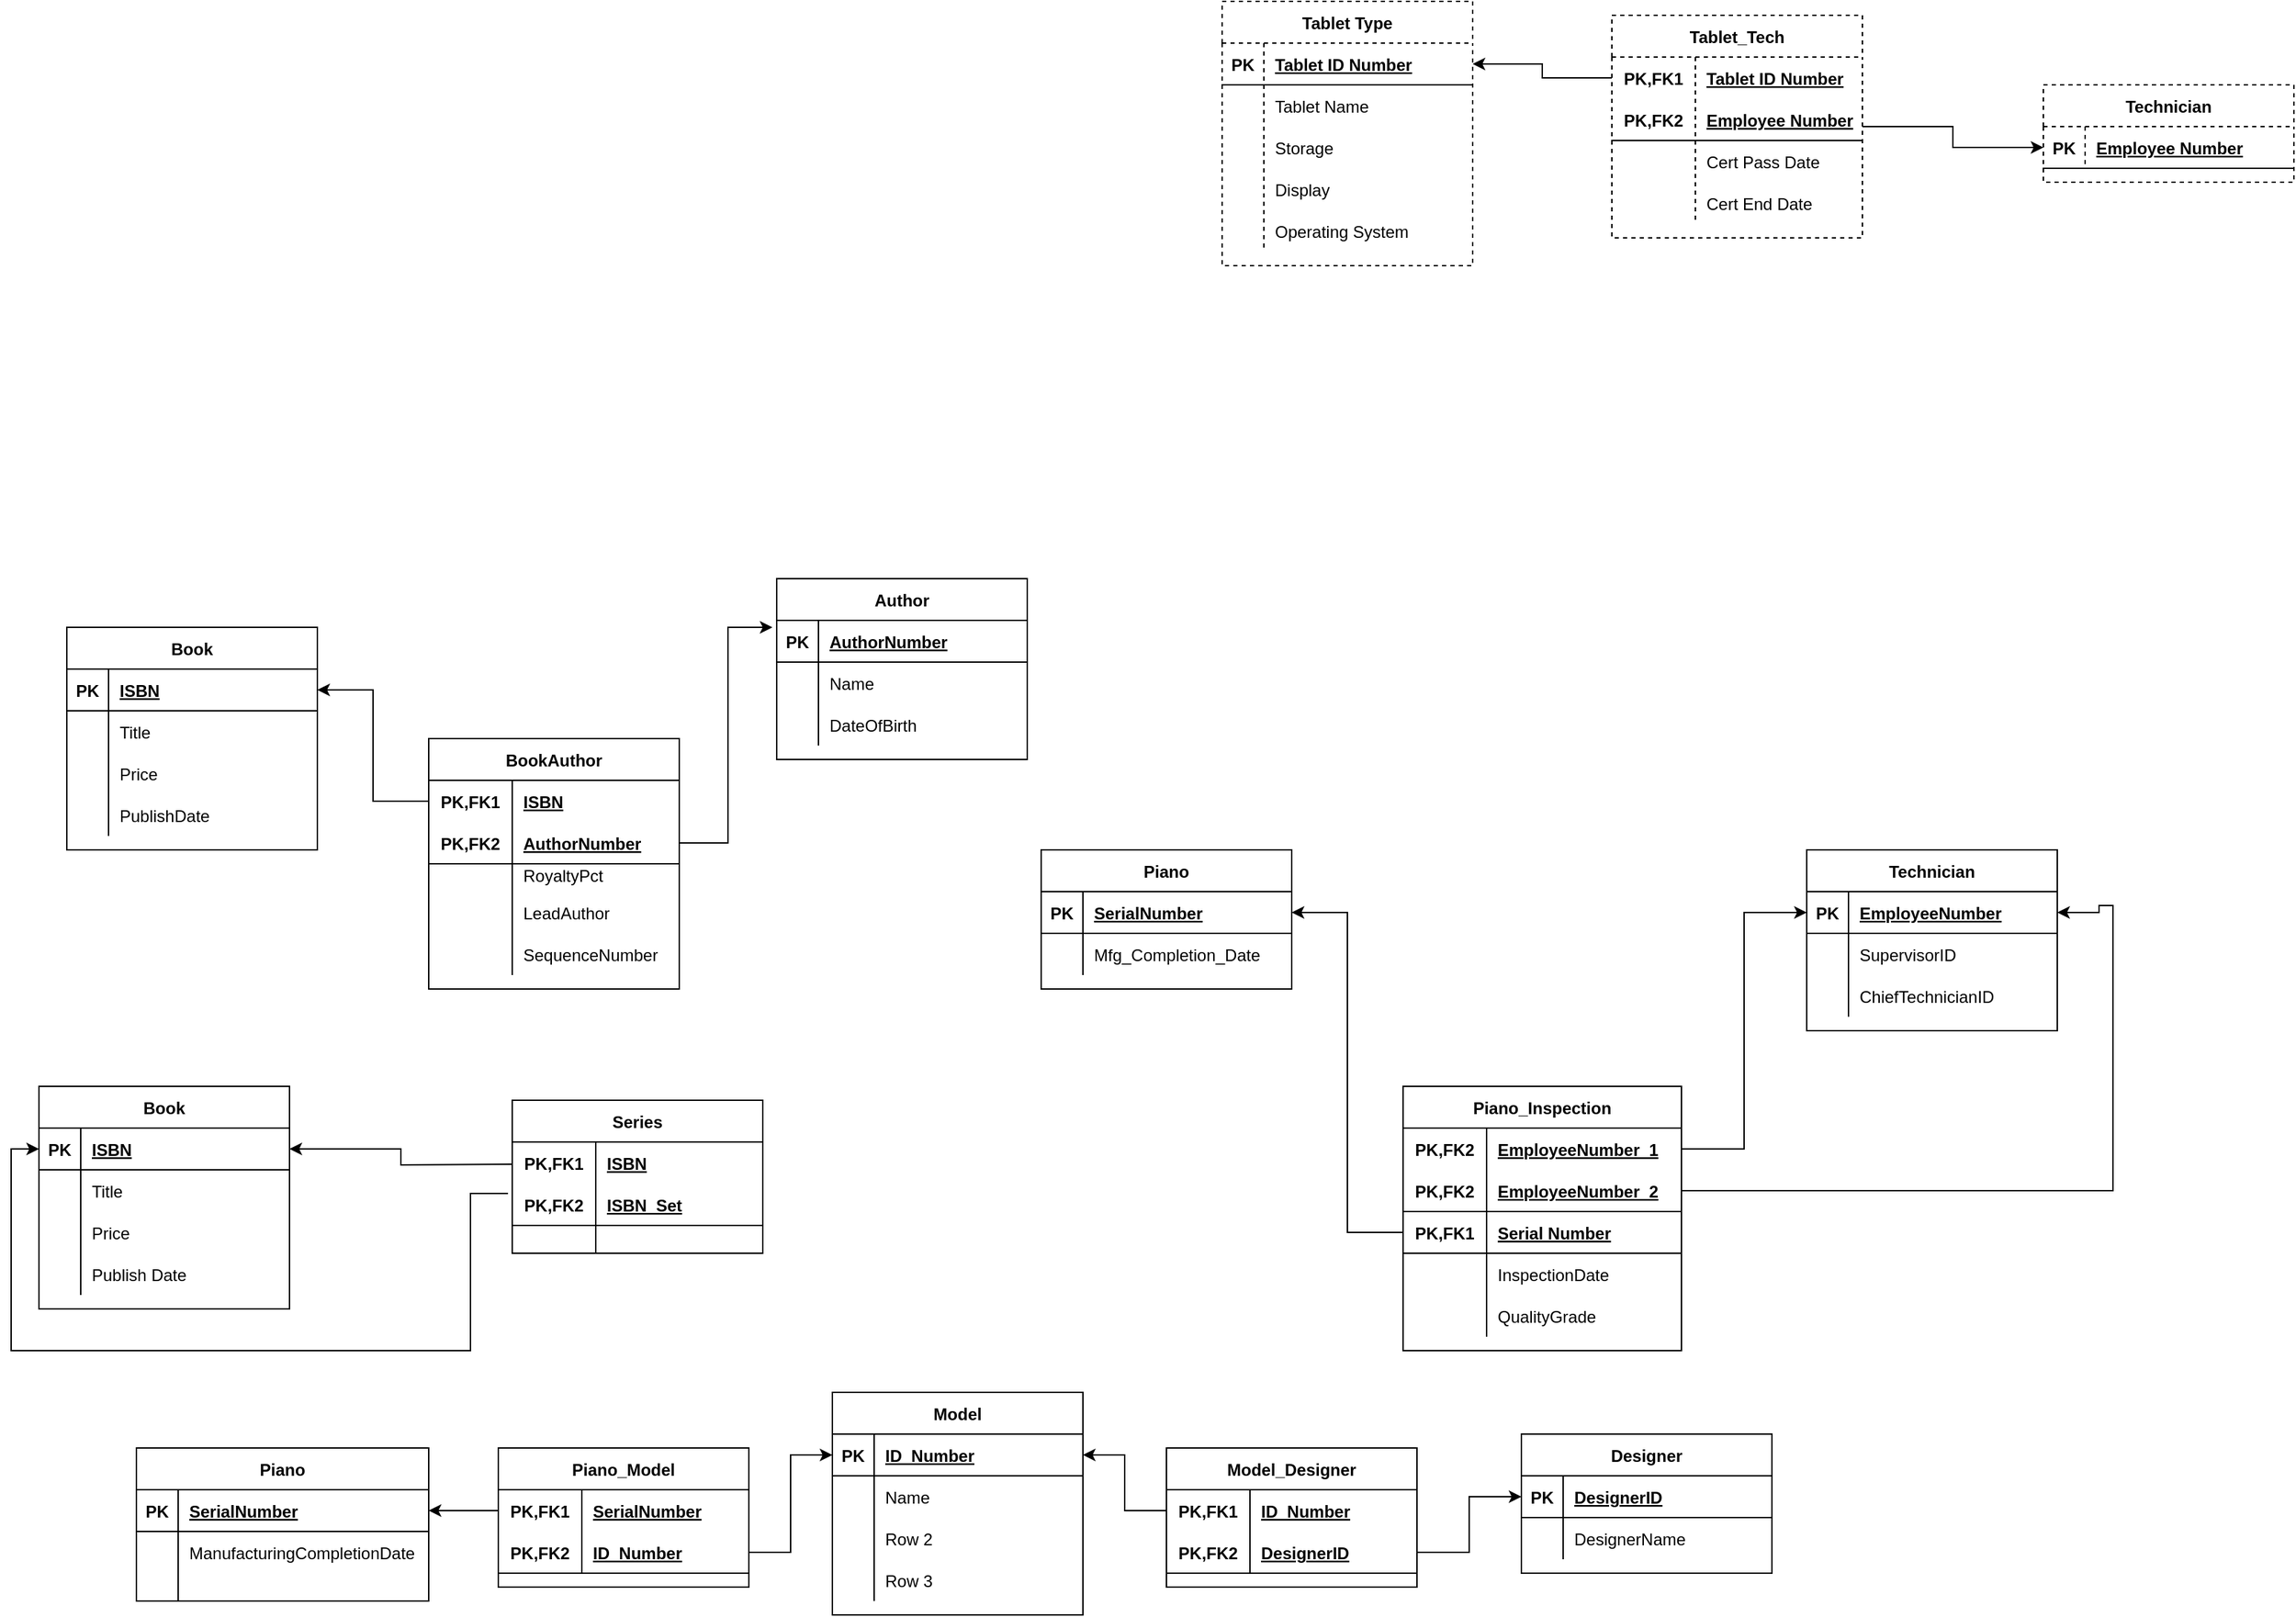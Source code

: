 <mxfile version="14.2.9" type="device"><diagram id="ngGTe-C7kKIRAJfOTtLi" name="Page-1"><mxGraphModel dx="1123" dy="1799" grid="1" gridSize="10" guides="1" tooltips="1" connect="1" arrows="1" fold="1" page="1" pageScale="1" pageWidth="850" pageHeight="1100" math="0" shadow="0"><root><mxCell id="0"/><mxCell id="1" parent="0"/><mxCell id="JdmpDk_K1Yl2BUwaxhJk-1" value="Book" style="shape=table;startSize=30;container=1;collapsible=1;childLayout=tableLayout;fixedRows=1;rowLines=0;fontStyle=1;align=center;resizeLast=1;" vertex="1" parent="1"><mxGeometry x="50" y="120" width="180" height="160" as="geometry"/></mxCell><mxCell id="JdmpDk_K1Yl2BUwaxhJk-2" value="" style="shape=partialRectangle;collapsible=0;dropTarget=0;pointerEvents=0;fillColor=none;top=0;left=0;bottom=1;right=0;points=[[0,0.5],[1,0.5]];portConstraint=eastwest;" vertex="1" parent="JdmpDk_K1Yl2BUwaxhJk-1"><mxGeometry y="30" width="180" height="30" as="geometry"/></mxCell><mxCell id="JdmpDk_K1Yl2BUwaxhJk-3" value="PK" style="shape=partialRectangle;connectable=0;fillColor=none;top=0;left=0;bottom=0;right=0;fontStyle=1;overflow=hidden;" vertex="1" parent="JdmpDk_K1Yl2BUwaxhJk-2"><mxGeometry width="30" height="30" as="geometry"/></mxCell><mxCell id="JdmpDk_K1Yl2BUwaxhJk-4" value="ISBN" style="shape=partialRectangle;connectable=0;fillColor=none;top=0;left=0;bottom=0;right=0;align=left;spacingLeft=6;fontStyle=5;overflow=hidden;" vertex="1" parent="JdmpDk_K1Yl2BUwaxhJk-2"><mxGeometry x="30" width="150" height="30" as="geometry"/></mxCell><mxCell id="JdmpDk_K1Yl2BUwaxhJk-5" value="" style="shape=partialRectangle;collapsible=0;dropTarget=0;pointerEvents=0;fillColor=none;top=0;left=0;bottom=0;right=0;points=[[0,0.5],[1,0.5]];portConstraint=eastwest;" vertex="1" parent="JdmpDk_K1Yl2BUwaxhJk-1"><mxGeometry y="60" width="180" height="30" as="geometry"/></mxCell><mxCell id="JdmpDk_K1Yl2BUwaxhJk-6" value="" style="shape=partialRectangle;connectable=0;fillColor=none;top=0;left=0;bottom=0;right=0;editable=1;overflow=hidden;" vertex="1" parent="JdmpDk_K1Yl2BUwaxhJk-5"><mxGeometry width="30" height="30" as="geometry"/></mxCell><mxCell id="JdmpDk_K1Yl2BUwaxhJk-7" value="Title" style="shape=partialRectangle;connectable=0;fillColor=none;top=0;left=0;bottom=0;right=0;align=left;spacingLeft=6;overflow=hidden;" vertex="1" parent="JdmpDk_K1Yl2BUwaxhJk-5"><mxGeometry x="30" width="150" height="30" as="geometry"/></mxCell><mxCell id="JdmpDk_K1Yl2BUwaxhJk-8" value="" style="shape=partialRectangle;collapsible=0;dropTarget=0;pointerEvents=0;fillColor=none;top=0;left=0;bottom=0;right=0;points=[[0,0.5],[1,0.5]];portConstraint=eastwest;" vertex="1" parent="JdmpDk_K1Yl2BUwaxhJk-1"><mxGeometry y="90" width="180" height="30" as="geometry"/></mxCell><mxCell id="JdmpDk_K1Yl2BUwaxhJk-9" value="" style="shape=partialRectangle;connectable=0;fillColor=none;top=0;left=0;bottom=0;right=0;editable=1;overflow=hidden;" vertex="1" parent="JdmpDk_K1Yl2BUwaxhJk-8"><mxGeometry width="30" height="30" as="geometry"/></mxCell><mxCell id="JdmpDk_K1Yl2BUwaxhJk-10" value="Price" style="shape=partialRectangle;connectable=0;fillColor=none;top=0;left=0;bottom=0;right=0;align=left;spacingLeft=6;overflow=hidden;" vertex="1" parent="JdmpDk_K1Yl2BUwaxhJk-8"><mxGeometry x="30" width="150" height="30" as="geometry"/></mxCell><mxCell id="JdmpDk_K1Yl2BUwaxhJk-11" value="" style="shape=partialRectangle;collapsible=0;dropTarget=0;pointerEvents=0;fillColor=none;top=0;left=0;bottom=0;right=0;points=[[0,0.5],[1,0.5]];portConstraint=eastwest;" vertex="1" parent="JdmpDk_K1Yl2BUwaxhJk-1"><mxGeometry y="120" width="180" height="30" as="geometry"/></mxCell><mxCell id="JdmpDk_K1Yl2BUwaxhJk-12" value="" style="shape=partialRectangle;connectable=0;fillColor=none;top=0;left=0;bottom=0;right=0;editable=1;overflow=hidden;" vertex="1" parent="JdmpDk_K1Yl2BUwaxhJk-11"><mxGeometry width="30" height="30" as="geometry"/></mxCell><mxCell id="JdmpDk_K1Yl2BUwaxhJk-13" value="PublishDate" style="shape=partialRectangle;connectable=0;fillColor=none;top=0;left=0;bottom=0;right=0;align=left;spacingLeft=6;overflow=hidden;" vertex="1" parent="JdmpDk_K1Yl2BUwaxhJk-11"><mxGeometry x="30" width="150" height="30" as="geometry"/></mxCell><mxCell id="JdmpDk_K1Yl2BUwaxhJk-14" value="BookAuthor" style="shape=table;startSize=30;container=1;collapsible=1;childLayout=tableLayout;fixedRows=1;rowLines=0;fontStyle=1;align=center;resizeLast=1;" vertex="1" parent="1"><mxGeometry x="310" y="200" width="180" height="180" as="geometry"/></mxCell><mxCell id="JdmpDk_K1Yl2BUwaxhJk-15" value="" style="shape=partialRectangle;collapsible=0;dropTarget=0;pointerEvents=0;fillColor=none;top=0;left=0;bottom=0;right=0;points=[[0,0.5],[1,0.5]];portConstraint=eastwest;" vertex="1" parent="JdmpDk_K1Yl2BUwaxhJk-14"><mxGeometry y="30" width="180" height="30" as="geometry"/></mxCell><mxCell id="JdmpDk_K1Yl2BUwaxhJk-16" value="PK,FK1" style="shape=partialRectangle;connectable=0;fillColor=none;top=0;left=0;bottom=0;right=0;fontStyle=1;overflow=hidden;" vertex="1" parent="JdmpDk_K1Yl2BUwaxhJk-15"><mxGeometry width="60" height="30" as="geometry"/></mxCell><mxCell id="JdmpDk_K1Yl2BUwaxhJk-17" value="ISBN" style="shape=partialRectangle;connectable=0;fillColor=none;top=0;left=0;bottom=0;right=0;align=left;spacingLeft=6;fontStyle=5;overflow=hidden;" vertex="1" parent="JdmpDk_K1Yl2BUwaxhJk-15"><mxGeometry x="60" width="120" height="30" as="geometry"/></mxCell><mxCell id="JdmpDk_K1Yl2BUwaxhJk-18" value="" style="shape=partialRectangle;collapsible=0;dropTarget=0;pointerEvents=0;fillColor=none;top=0;left=0;bottom=1;right=0;points=[[0,0.5],[1,0.5]];portConstraint=eastwest;" vertex="1" parent="JdmpDk_K1Yl2BUwaxhJk-14"><mxGeometry y="60" width="180" height="30" as="geometry"/></mxCell><mxCell id="JdmpDk_K1Yl2BUwaxhJk-19" value="PK,FK2" style="shape=partialRectangle;connectable=0;fillColor=none;top=0;left=0;bottom=0;right=0;fontStyle=1;overflow=hidden;" vertex="1" parent="JdmpDk_K1Yl2BUwaxhJk-18"><mxGeometry width="60" height="30" as="geometry"/></mxCell><mxCell id="JdmpDk_K1Yl2BUwaxhJk-20" value="AuthorNumber" style="shape=partialRectangle;connectable=0;fillColor=none;top=0;left=0;bottom=0;right=0;align=left;spacingLeft=6;fontStyle=5;overflow=hidden;" vertex="1" parent="JdmpDk_K1Yl2BUwaxhJk-18"><mxGeometry x="60" width="120" height="30" as="geometry"/></mxCell><mxCell id="JdmpDk_K1Yl2BUwaxhJk-21" value="" style="shape=partialRectangle;collapsible=0;dropTarget=0;pointerEvents=0;fillColor=none;top=0;left=0;bottom=0;right=0;points=[[0,0.5],[1,0.5]];portConstraint=eastwest;" vertex="1" parent="JdmpDk_K1Yl2BUwaxhJk-14"><mxGeometry y="90" width="180" height="20" as="geometry"/></mxCell><mxCell id="JdmpDk_K1Yl2BUwaxhJk-22" value="" style="shape=partialRectangle;connectable=0;fillColor=none;top=0;left=0;bottom=0;right=0;editable=1;overflow=hidden;" vertex="1" parent="JdmpDk_K1Yl2BUwaxhJk-21"><mxGeometry width="60" height="20" as="geometry"/></mxCell><mxCell id="JdmpDk_K1Yl2BUwaxhJk-23" value="RoyaltyPct&#10;" style="shape=partialRectangle;connectable=0;fillColor=none;top=0;left=0;bottom=0;right=0;align=left;spacingLeft=6;overflow=hidden;" vertex="1" parent="JdmpDk_K1Yl2BUwaxhJk-21"><mxGeometry x="60" width="120" height="20" as="geometry"/></mxCell><mxCell id="JdmpDk_K1Yl2BUwaxhJk-24" value="" style="shape=partialRectangle;collapsible=0;dropTarget=0;pointerEvents=0;fillColor=none;top=0;left=0;bottom=0;right=0;points=[[0,0.5],[1,0.5]];portConstraint=eastwest;" vertex="1" parent="JdmpDk_K1Yl2BUwaxhJk-14"><mxGeometry y="110" width="180" height="30" as="geometry"/></mxCell><mxCell id="JdmpDk_K1Yl2BUwaxhJk-25" value="" style="shape=partialRectangle;connectable=0;fillColor=none;top=0;left=0;bottom=0;right=0;editable=1;overflow=hidden;" vertex="1" parent="JdmpDk_K1Yl2BUwaxhJk-24"><mxGeometry width="60" height="30" as="geometry"/></mxCell><mxCell id="JdmpDk_K1Yl2BUwaxhJk-26" value="LeadAuthor" style="shape=partialRectangle;connectable=0;fillColor=none;top=0;left=0;bottom=0;right=0;align=left;spacingLeft=6;overflow=hidden;" vertex="1" parent="JdmpDk_K1Yl2BUwaxhJk-24"><mxGeometry x="60" width="120" height="30" as="geometry"/></mxCell><mxCell id="JdmpDk_K1Yl2BUwaxhJk-43" value="" style="shape=partialRectangle;collapsible=0;dropTarget=0;pointerEvents=0;fillColor=none;top=0;left=0;bottom=0;right=0;points=[[0,0.5],[1,0.5]];portConstraint=eastwest;" vertex="1" parent="JdmpDk_K1Yl2BUwaxhJk-14"><mxGeometry y="140" width="180" height="30" as="geometry"/></mxCell><mxCell id="JdmpDk_K1Yl2BUwaxhJk-44" value="" style="shape=partialRectangle;connectable=0;fillColor=none;top=0;left=0;bottom=0;right=0;editable=1;overflow=hidden;" vertex="1" parent="JdmpDk_K1Yl2BUwaxhJk-43"><mxGeometry width="60" height="30" as="geometry"/></mxCell><mxCell id="JdmpDk_K1Yl2BUwaxhJk-45" value="SequenceNumber" style="shape=partialRectangle;connectable=0;fillColor=none;top=0;left=0;bottom=0;right=0;align=left;spacingLeft=6;overflow=hidden;" vertex="1" parent="JdmpDk_K1Yl2BUwaxhJk-43"><mxGeometry x="60" width="120" height="30" as="geometry"/></mxCell><mxCell id="JdmpDk_K1Yl2BUwaxhJk-27" value="Author" style="shape=table;startSize=30;container=1;collapsible=1;childLayout=tableLayout;fixedRows=1;rowLines=0;fontStyle=1;align=center;resizeLast=1;" vertex="1" parent="1"><mxGeometry x="560" y="85" width="180" height="130" as="geometry"/></mxCell><mxCell id="JdmpDk_K1Yl2BUwaxhJk-28" value="" style="shape=partialRectangle;collapsible=0;dropTarget=0;pointerEvents=0;fillColor=none;top=0;left=0;bottom=1;right=0;points=[[0,0.5],[1,0.5]];portConstraint=eastwest;" vertex="1" parent="JdmpDk_K1Yl2BUwaxhJk-27"><mxGeometry y="30" width="180" height="30" as="geometry"/></mxCell><mxCell id="JdmpDk_K1Yl2BUwaxhJk-29" value="PK" style="shape=partialRectangle;connectable=0;fillColor=none;top=0;left=0;bottom=0;right=0;fontStyle=1;overflow=hidden;" vertex="1" parent="JdmpDk_K1Yl2BUwaxhJk-28"><mxGeometry width="30" height="30" as="geometry"/></mxCell><mxCell id="JdmpDk_K1Yl2BUwaxhJk-30" value="AuthorNumber" style="shape=partialRectangle;connectable=0;fillColor=none;top=0;left=0;bottom=0;right=0;align=left;spacingLeft=6;fontStyle=5;overflow=hidden;" vertex="1" parent="JdmpDk_K1Yl2BUwaxhJk-28"><mxGeometry x="30" width="150" height="30" as="geometry"/></mxCell><mxCell id="JdmpDk_K1Yl2BUwaxhJk-31" value="" style="shape=partialRectangle;collapsible=0;dropTarget=0;pointerEvents=0;fillColor=none;top=0;left=0;bottom=0;right=0;points=[[0,0.5],[1,0.5]];portConstraint=eastwest;" vertex="1" parent="JdmpDk_K1Yl2BUwaxhJk-27"><mxGeometry y="60" width="180" height="30" as="geometry"/></mxCell><mxCell id="JdmpDk_K1Yl2BUwaxhJk-32" value="" style="shape=partialRectangle;connectable=0;fillColor=none;top=0;left=0;bottom=0;right=0;editable=1;overflow=hidden;" vertex="1" parent="JdmpDk_K1Yl2BUwaxhJk-31"><mxGeometry width="30" height="30" as="geometry"/></mxCell><mxCell id="JdmpDk_K1Yl2BUwaxhJk-33" value="Name" style="shape=partialRectangle;connectable=0;fillColor=none;top=0;left=0;bottom=0;right=0;align=left;spacingLeft=6;overflow=hidden;" vertex="1" parent="JdmpDk_K1Yl2BUwaxhJk-31"><mxGeometry x="30" width="150" height="30" as="geometry"/></mxCell><mxCell id="JdmpDk_K1Yl2BUwaxhJk-34" value="" style="shape=partialRectangle;collapsible=0;dropTarget=0;pointerEvents=0;fillColor=none;top=0;left=0;bottom=0;right=0;points=[[0,0.5],[1,0.5]];portConstraint=eastwest;" vertex="1" parent="JdmpDk_K1Yl2BUwaxhJk-27"><mxGeometry y="90" width="180" height="30" as="geometry"/></mxCell><mxCell id="JdmpDk_K1Yl2BUwaxhJk-35" value="" style="shape=partialRectangle;connectable=0;fillColor=none;top=0;left=0;bottom=0;right=0;editable=1;overflow=hidden;" vertex="1" parent="JdmpDk_K1Yl2BUwaxhJk-34"><mxGeometry width="30" height="30" as="geometry"/></mxCell><mxCell id="JdmpDk_K1Yl2BUwaxhJk-36" value="DateOfBirth" style="shape=partialRectangle;connectable=0;fillColor=none;top=0;left=0;bottom=0;right=0;align=left;spacingLeft=6;overflow=hidden;" vertex="1" parent="JdmpDk_K1Yl2BUwaxhJk-34"><mxGeometry x="30" width="150" height="30" as="geometry"/></mxCell><mxCell id="JdmpDk_K1Yl2BUwaxhJk-41" style="edgeStyle=orthogonalEdgeStyle;rounded=0;orthogonalLoop=1;jettySize=auto;html=1;exitX=1;exitY=0.5;exitDx=0;exitDy=0;entryX=-0.017;entryY=0.167;entryDx=0;entryDy=0;entryPerimeter=0;" edge="1" parent="1" source="JdmpDk_K1Yl2BUwaxhJk-18" target="JdmpDk_K1Yl2BUwaxhJk-28"><mxGeometry relative="1" as="geometry"/></mxCell><mxCell id="JdmpDk_K1Yl2BUwaxhJk-42" style="edgeStyle=orthogonalEdgeStyle;rounded=0;orthogonalLoop=1;jettySize=auto;html=1;exitX=0;exitY=0.5;exitDx=0;exitDy=0;entryX=1;entryY=0.5;entryDx=0;entryDy=0;" edge="1" parent="1" source="JdmpDk_K1Yl2BUwaxhJk-15" target="JdmpDk_K1Yl2BUwaxhJk-2"><mxGeometry relative="1" as="geometry"/></mxCell><mxCell id="JdmpDk_K1Yl2BUwaxhJk-46" value="Book" style="shape=table;startSize=30;container=1;collapsible=1;childLayout=tableLayout;fixedRows=1;rowLines=0;fontStyle=1;align=center;resizeLast=1;" vertex="1" parent="1"><mxGeometry x="30" y="450" width="180" height="160" as="geometry"/></mxCell><mxCell id="JdmpDk_K1Yl2BUwaxhJk-47" value="" style="shape=partialRectangle;collapsible=0;dropTarget=0;pointerEvents=0;fillColor=none;top=0;left=0;bottom=1;right=0;points=[[0,0.5],[1,0.5]];portConstraint=eastwest;" vertex="1" parent="JdmpDk_K1Yl2BUwaxhJk-46"><mxGeometry y="30" width="180" height="30" as="geometry"/></mxCell><mxCell id="JdmpDk_K1Yl2BUwaxhJk-48" value="PK" style="shape=partialRectangle;connectable=0;fillColor=none;top=0;left=0;bottom=0;right=0;fontStyle=1;overflow=hidden;" vertex="1" parent="JdmpDk_K1Yl2BUwaxhJk-47"><mxGeometry width="30" height="30" as="geometry"/></mxCell><mxCell id="JdmpDk_K1Yl2BUwaxhJk-49" value="ISBN" style="shape=partialRectangle;connectable=0;fillColor=none;top=0;left=0;bottom=0;right=0;align=left;spacingLeft=6;fontStyle=5;overflow=hidden;" vertex="1" parent="JdmpDk_K1Yl2BUwaxhJk-47"><mxGeometry x="30" width="150" height="30" as="geometry"/></mxCell><mxCell id="JdmpDk_K1Yl2BUwaxhJk-50" value="" style="shape=partialRectangle;collapsible=0;dropTarget=0;pointerEvents=0;fillColor=none;top=0;left=0;bottom=0;right=0;points=[[0,0.5],[1,0.5]];portConstraint=eastwest;" vertex="1" parent="JdmpDk_K1Yl2BUwaxhJk-46"><mxGeometry y="60" width="180" height="30" as="geometry"/></mxCell><mxCell id="JdmpDk_K1Yl2BUwaxhJk-51" value="" style="shape=partialRectangle;connectable=0;fillColor=none;top=0;left=0;bottom=0;right=0;editable=1;overflow=hidden;" vertex="1" parent="JdmpDk_K1Yl2BUwaxhJk-50"><mxGeometry width="30" height="30" as="geometry"/></mxCell><mxCell id="JdmpDk_K1Yl2BUwaxhJk-52" value="Title" style="shape=partialRectangle;connectable=0;fillColor=none;top=0;left=0;bottom=0;right=0;align=left;spacingLeft=6;overflow=hidden;" vertex="1" parent="JdmpDk_K1Yl2BUwaxhJk-50"><mxGeometry x="30" width="150" height="30" as="geometry"/></mxCell><mxCell id="JdmpDk_K1Yl2BUwaxhJk-53" value="" style="shape=partialRectangle;collapsible=0;dropTarget=0;pointerEvents=0;fillColor=none;top=0;left=0;bottom=0;right=0;points=[[0,0.5],[1,0.5]];portConstraint=eastwest;" vertex="1" parent="JdmpDk_K1Yl2BUwaxhJk-46"><mxGeometry y="90" width="180" height="30" as="geometry"/></mxCell><mxCell id="JdmpDk_K1Yl2BUwaxhJk-54" value="" style="shape=partialRectangle;connectable=0;fillColor=none;top=0;left=0;bottom=0;right=0;editable=1;overflow=hidden;" vertex="1" parent="JdmpDk_K1Yl2BUwaxhJk-53"><mxGeometry width="30" height="30" as="geometry"/></mxCell><mxCell id="JdmpDk_K1Yl2BUwaxhJk-55" value="Price" style="shape=partialRectangle;connectable=0;fillColor=none;top=0;left=0;bottom=0;right=0;align=left;spacingLeft=6;overflow=hidden;" vertex="1" parent="JdmpDk_K1Yl2BUwaxhJk-53"><mxGeometry x="30" width="150" height="30" as="geometry"/></mxCell><mxCell id="JdmpDk_K1Yl2BUwaxhJk-56" value="" style="shape=partialRectangle;collapsible=0;dropTarget=0;pointerEvents=0;fillColor=none;top=0;left=0;bottom=0;right=0;points=[[0,0.5],[1,0.5]];portConstraint=eastwest;" vertex="1" parent="JdmpDk_K1Yl2BUwaxhJk-46"><mxGeometry y="120" width="180" height="30" as="geometry"/></mxCell><mxCell id="JdmpDk_K1Yl2BUwaxhJk-57" value="" style="shape=partialRectangle;connectable=0;fillColor=none;top=0;left=0;bottom=0;right=0;editable=1;overflow=hidden;" vertex="1" parent="JdmpDk_K1Yl2BUwaxhJk-56"><mxGeometry width="30" height="30" as="geometry"/></mxCell><mxCell id="JdmpDk_K1Yl2BUwaxhJk-58" value="Publish Date" style="shape=partialRectangle;connectable=0;fillColor=none;top=0;left=0;bottom=0;right=0;align=left;spacingLeft=6;overflow=hidden;" vertex="1" parent="JdmpDk_K1Yl2BUwaxhJk-56"><mxGeometry x="30" width="150" height="30" as="geometry"/></mxCell><mxCell id="JdmpDk_K1Yl2BUwaxhJk-59" value="Series" style="shape=table;startSize=30;container=1;collapsible=1;childLayout=tableLayout;fixedRows=1;rowLines=0;fontStyle=1;align=center;resizeLast=1;" vertex="1" parent="1"><mxGeometry x="370" y="460" width="180" height="110" as="geometry"/></mxCell><mxCell id="JdmpDk_K1Yl2BUwaxhJk-60" value="" style="shape=partialRectangle;collapsible=0;dropTarget=0;pointerEvents=0;fillColor=none;top=0;left=0;bottom=0;right=0;points=[[0,0.5],[1,0.5]];portConstraint=eastwest;" vertex="1" parent="JdmpDk_K1Yl2BUwaxhJk-59"><mxGeometry y="30" width="180" height="30" as="geometry"/></mxCell><mxCell id="JdmpDk_K1Yl2BUwaxhJk-61" value="PK,FK1" style="shape=partialRectangle;connectable=0;fillColor=none;top=0;left=0;bottom=0;right=0;fontStyle=1;overflow=hidden;" vertex="1" parent="JdmpDk_K1Yl2BUwaxhJk-60"><mxGeometry width="60" height="30" as="geometry"/></mxCell><mxCell id="JdmpDk_K1Yl2BUwaxhJk-62" value="ISBN" style="shape=partialRectangle;connectable=0;fillColor=none;top=0;left=0;bottom=0;right=0;align=left;spacingLeft=6;fontStyle=5;overflow=hidden;" vertex="1" parent="JdmpDk_K1Yl2BUwaxhJk-60"><mxGeometry x="60" width="120" height="30" as="geometry"/></mxCell><mxCell id="JdmpDk_K1Yl2BUwaxhJk-63" value="" style="shape=partialRectangle;collapsible=0;dropTarget=0;pointerEvents=0;fillColor=none;top=0;left=0;bottom=1;right=0;points=[[0,0.5],[1,0.5]];portConstraint=eastwest;" vertex="1" parent="JdmpDk_K1Yl2BUwaxhJk-59"><mxGeometry y="60" width="180" height="30" as="geometry"/></mxCell><mxCell id="JdmpDk_K1Yl2BUwaxhJk-64" value="PK,FK2" style="shape=partialRectangle;connectable=0;fillColor=none;top=0;left=0;bottom=0;right=0;fontStyle=1;overflow=hidden;" vertex="1" parent="JdmpDk_K1Yl2BUwaxhJk-63"><mxGeometry width="60" height="30" as="geometry"/></mxCell><mxCell id="JdmpDk_K1Yl2BUwaxhJk-65" value="ISBN_Set" style="shape=partialRectangle;connectable=0;fillColor=none;top=0;left=0;bottom=0;right=0;align=left;spacingLeft=6;fontStyle=5;overflow=hidden;" vertex="1" parent="JdmpDk_K1Yl2BUwaxhJk-63"><mxGeometry x="60" width="120" height="30" as="geometry"/></mxCell><mxCell id="JdmpDk_K1Yl2BUwaxhJk-66" value="" style="shape=partialRectangle;collapsible=0;dropTarget=0;pointerEvents=0;fillColor=none;top=0;left=0;bottom=0;right=0;points=[[0,0.5],[1,0.5]];portConstraint=eastwest;" vertex="1" parent="JdmpDk_K1Yl2BUwaxhJk-59"><mxGeometry y="90" width="180" height="20" as="geometry"/></mxCell><mxCell id="JdmpDk_K1Yl2BUwaxhJk-67" value="" style="shape=partialRectangle;connectable=0;fillColor=none;top=0;left=0;bottom=0;right=0;editable=1;overflow=hidden;" vertex="1" parent="JdmpDk_K1Yl2BUwaxhJk-66"><mxGeometry width="60" height="20" as="geometry"/></mxCell><mxCell id="JdmpDk_K1Yl2BUwaxhJk-68" value="" style="shape=partialRectangle;connectable=0;fillColor=none;top=0;left=0;bottom=0;right=0;align=left;spacingLeft=6;overflow=hidden;" vertex="1" parent="JdmpDk_K1Yl2BUwaxhJk-66"><mxGeometry x="60" width="120" height="20" as="geometry"/></mxCell><mxCell id="JdmpDk_K1Yl2BUwaxhJk-72" style="edgeStyle=orthogonalEdgeStyle;rounded=0;orthogonalLoop=1;jettySize=auto;html=1;entryX=1;entryY=0.5;entryDx=0;entryDy=0;" edge="1" parent="1" target="JdmpDk_K1Yl2BUwaxhJk-47"><mxGeometry relative="1" as="geometry"><mxPoint x="370" y="506" as="sourcePoint"/><mxPoint x="230" y="496" as="targetPoint"/></mxGeometry></mxCell><mxCell id="JdmpDk_K1Yl2BUwaxhJk-73" style="edgeStyle=orthogonalEdgeStyle;rounded=0;orthogonalLoop=1;jettySize=auto;html=1;entryX=0;entryY=0.5;entryDx=0;entryDy=0;exitX=-0.017;exitY=0.233;exitDx=0;exitDy=0;exitPerimeter=0;" edge="1" parent="1" source="JdmpDk_K1Yl2BUwaxhJk-63" target="JdmpDk_K1Yl2BUwaxhJk-47"><mxGeometry relative="1" as="geometry"><mxPoint x="340" y="530" as="sourcePoint"/><Array as="points"><mxPoint x="340" y="527"/><mxPoint x="340" y="640"/><mxPoint x="10" y="640"/><mxPoint x="10" y="495"/></Array></mxGeometry></mxCell><mxCell id="JdmpDk_K1Yl2BUwaxhJk-74" value="Piano" style="shape=table;startSize=30;container=1;collapsible=1;childLayout=tableLayout;fixedRows=1;rowLines=0;fontStyle=1;align=center;resizeLast=1;" vertex="1" parent="1"><mxGeometry x="100" y="710" width="210" height="110" as="geometry"/></mxCell><mxCell id="JdmpDk_K1Yl2BUwaxhJk-75" value="" style="shape=partialRectangle;collapsible=0;dropTarget=0;pointerEvents=0;fillColor=none;top=0;left=0;bottom=1;right=0;points=[[0,0.5],[1,0.5]];portConstraint=eastwest;" vertex="1" parent="JdmpDk_K1Yl2BUwaxhJk-74"><mxGeometry y="30" width="210" height="30" as="geometry"/></mxCell><mxCell id="JdmpDk_K1Yl2BUwaxhJk-76" value="PK" style="shape=partialRectangle;connectable=0;fillColor=none;top=0;left=0;bottom=0;right=0;fontStyle=1;overflow=hidden;" vertex="1" parent="JdmpDk_K1Yl2BUwaxhJk-75"><mxGeometry width="30" height="30" as="geometry"/></mxCell><mxCell id="JdmpDk_K1Yl2BUwaxhJk-77" value="SerialNumber" style="shape=partialRectangle;connectable=0;fillColor=none;top=0;left=0;bottom=0;right=0;align=left;spacingLeft=6;fontStyle=5;overflow=hidden;" vertex="1" parent="JdmpDk_K1Yl2BUwaxhJk-75"><mxGeometry x="30" width="180" height="30" as="geometry"/></mxCell><mxCell id="JdmpDk_K1Yl2BUwaxhJk-78" value="" style="shape=partialRectangle;collapsible=0;dropTarget=0;pointerEvents=0;fillColor=none;top=0;left=0;bottom=0;right=0;points=[[0,0.5],[1,0.5]];portConstraint=eastwest;" vertex="1" parent="JdmpDk_K1Yl2BUwaxhJk-74"><mxGeometry y="60" width="210" height="30" as="geometry"/></mxCell><mxCell id="JdmpDk_K1Yl2BUwaxhJk-79" value="" style="shape=partialRectangle;connectable=0;fillColor=none;top=0;left=0;bottom=0;right=0;editable=1;overflow=hidden;" vertex="1" parent="JdmpDk_K1Yl2BUwaxhJk-78"><mxGeometry width="30" height="30" as="geometry"/></mxCell><mxCell id="JdmpDk_K1Yl2BUwaxhJk-80" value="ManufacturingCompletionDate" style="shape=partialRectangle;connectable=0;fillColor=none;top=0;left=0;bottom=0;right=0;align=left;spacingLeft=6;overflow=hidden;" vertex="1" parent="JdmpDk_K1Yl2BUwaxhJk-78"><mxGeometry x="30" width="180" height="30" as="geometry"/></mxCell><mxCell id="JdmpDk_K1Yl2BUwaxhJk-84" value="" style="shape=partialRectangle;collapsible=0;dropTarget=0;pointerEvents=0;fillColor=none;top=0;left=0;bottom=0;right=0;points=[[0,0.5],[1,0.5]];portConstraint=eastwest;" vertex="1" parent="JdmpDk_K1Yl2BUwaxhJk-74"><mxGeometry y="90" width="210" height="20" as="geometry"/></mxCell><mxCell id="JdmpDk_K1Yl2BUwaxhJk-85" value="" style="shape=partialRectangle;connectable=0;fillColor=none;top=0;left=0;bottom=0;right=0;editable=1;overflow=hidden;" vertex="1" parent="JdmpDk_K1Yl2BUwaxhJk-84"><mxGeometry width="30" height="20" as="geometry"/></mxCell><mxCell id="JdmpDk_K1Yl2BUwaxhJk-86" value="" style="shape=partialRectangle;connectable=0;fillColor=none;top=0;left=0;bottom=0;right=0;align=left;spacingLeft=6;overflow=hidden;" vertex="1" parent="JdmpDk_K1Yl2BUwaxhJk-84"><mxGeometry x="30" width="180" height="20" as="geometry"/></mxCell><mxCell id="JdmpDk_K1Yl2BUwaxhJk-87" value="Model" style="shape=table;startSize=30;container=1;collapsible=1;childLayout=tableLayout;fixedRows=1;rowLines=0;fontStyle=1;align=center;resizeLast=1;" vertex="1" parent="1"><mxGeometry x="600" y="670" width="180" height="160" as="geometry"/></mxCell><mxCell id="JdmpDk_K1Yl2BUwaxhJk-88" value="" style="shape=partialRectangle;collapsible=0;dropTarget=0;pointerEvents=0;fillColor=none;top=0;left=0;bottom=1;right=0;points=[[0,0.5],[1,0.5]];portConstraint=eastwest;" vertex="1" parent="JdmpDk_K1Yl2BUwaxhJk-87"><mxGeometry y="30" width="180" height="30" as="geometry"/></mxCell><mxCell id="JdmpDk_K1Yl2BUwaxhJk-89" value="PK" style="shape=partialRectangle;connectable=0;fillColor=none;top=0;left=0;bottom=0;right=0;fontStyle=1;overflow=hidden;" vertex="1" parent="JdmpDk_K1Yl2BUwaxhJk-88"><mxGeometry width="30" height="30" as="geometry"/></mxCell><mxCell id="JdmpDk_K1Yl2BUwaxhJk-90" value="ID_Number" style="shape=partialRectangle;connectable=0;fillColor=none;top=0;left=0;bottom=0;right=0;align=left;spacingLeft=6;fontStyle=5;overflow=hidden;" vertex="1" parent="JdmpDk_K1Yl2BUwaxhJk-88"><mxGeometry x="30" width="150" height="30" as="geometry"/></mxCell><mxCell id="JdmpDk_K1Yl2BUwaxhJk-91" value="" style="shape=partialRectangle;collapsible=0;dropTarget=0;pointerEvents=0;fillColor=none;top=0;left=0;bottom=0;right=0;points=[[0,0.5],[1,0.5]];portConstraint=eastwest;" vertex="1" parent="JdmpDk_K1Yl2BUwaxhJk-87"><mxGeometry y="60" width="180" height="30" as="geometry"/></mxCell><mxCell id="JdmpDk_K1Yl2BUwaxhJk-92" value="" style="shape=partialRectangle;connectable=0;fillColor=none;top=0;left=0;bottom=0;right=0;editable=1;overflow=hidden;" vertex="1" parent="JdmpDk_K1Yl2BUwaxhJk-91"><mxGeometry width="30" height="30" as="geometry"/></mxCell><mxCell id="JdmpDk_K1Yl2BUwaxhJk-93" value="Name" style="shape=partialRectangle;connectable=0;fillColor=none;top=0;left=0;bottom=0;right=0;align=left;spacingLeft=6;overflow=hidden;" vertex="1" parent="JdmpDk_K1Yl2BUwaxhJk-91"><mxGeometry x="30" width="150" height="30" as="geometry"/></mxCell><mxCell id="JdmpDk_K1Yl2BUwaxhJk-94" value="" style="shape=partialRectangle;collapsible=0;dropTarget=0;pointerEvents=0;fillColor=none;top=0;left=0;bottom=0;right=0;points=[[0,0.5],[1,0.5]];portConstraint=eastwest;" vertex="1" parent="JdmpDk_K1Yl2BUwaxhJk-87"><mxGeometry y="90" width="180" height="30" as="geometry"/></mxCell><mxCell id="JdmpDk_K1Yl2BUwaxhJk-95" value="" style="shape=partialRectangle;connectable=0;fillColor=none;top=0;left=0;bottom=0;right=0;editable=1;overflow=hidden;" vertex="1" parent="JdmpDk_K1Yl2BUwaxhJk-94"><mxGeometry width="30" height="30" as="geometry"/></mxCell><mxCell id="JdmpDk_K1Yl2BUwaxhJk-96" value="Row 2" style="shape=partialRectangle;connectable=0;fillColor=none;top=0;left=0;bottom=0;right=0;align=left;spacingLeft=6;overflow=hidden;" vertex="1" parent="JdmpDk_K1Yl2BUwaxhJk-94"><mxGeometry x="30" width="150" height="30" as="geometry"/></mxCell><mxCell id="JdmpDk_K1Yl2BUwaxhJk-97" value="" style="shape=partialRectangle;collapsible=0;dropTarget=0;pointerEvents=0;fillColor=none;top=0;left=0;bottom=0;right=0;points=[[0,0.5],[1,0.5]];portConstraint=eastwest;" vertex="1" parent="JdmpDk_K1Yl2BUwaxhJk-87"><mxGeometry y="120" width="180" height="30" as="geometry"/></mxCell><mxCell id="JdmpDk_K1Yl2BUwaxhJk-98" value="" style="shape=partialRectangle;connectable=0;fillColor=none;top=0;left=0;bottom=0;right=0;editable=1;overflow=hidden;" vertex="1" parent="JdmpDk_K1Yl2BUwaxhJk-97"><mxGeometry width="30" height="30" as="geometry"/></mxCell><mxCell id="JdmpDk_K1Yl2BUwaxhJk-99" value="Row 3" style="shape=partialRectangle;connectable=0;fillColor=none;top=0;left=0;bottom=0;right=0;align=left;spacingLeft=6;overflow=hidden;" vertex="1" parent="JdmpDk_K1Yl2BUwaxhJk-97"><mxGeometry x="30" width="150" height="30" as="geometry"/></mxCell><mxCell id="JdmpDk_K1Yl2BUwaxhJk-100" value="Designer" style="shape=table;startSize=30;container=1;collapsible=1;childLayout=tableLayout;fixedRows=1;rowLines=0;fontStyle=1;align=center;resizeLast=1;" vertex="1" parent="1"><mxGeometry x="1095" y="700" width="180" height="100" as="geometry"/></mxCell><mxCell id="JdmpDk_K1Yl2BUwaxhJk-101" value="" style="shape=partialRectangle;collapsible=0;dropTarget=0;pointerEvents=0;fillColor=none;top=0;left=0;bottom=1;right=0;points=[[0,0.5],[1,0.5]];portConstraint=eastwest;" vertex="1" parent="JdmpDk_K1Yl2BUwaxhJk-100"><mxGeometry y="30" width="180" height="30" as="geometry"/></mxCell><mxCell id="JdmpDk_K1Yl2BUwaxhJk-102" value="PK" style="shape=partialRectangle;connectable=0;fillColor=none;top=0;left=0;bottom=0;right=0;fontStyle=1;overflow=hidden;" vertex="1" parent="JdmpDk_K1Yl2BUwaxhJk-101"><mxGeometry width="30" height="30" as="geometry"/></mxCell><mxCell id="JdmpDk_K1Yl2BUwaxhJk-103" value="DesignerID" style="shape=partialRectangle;connectable=0;fillColor=none;top=0;left=0;bottom=0;right=0;align=left;spacingLeft=6;fontStyle=5;overflow=hidden;" vertex="1" parent="JdmpDk_K1Yl2BUwaxhJk-101"><mxGeometry x="30" width="150" height="30" as="geometry"/></mxCell><mxCell id="JdmpDk_K1Yl2BUwaxhJk-107" value="" style="shape=partialRectangle;collapsible=0;dropTarget=0;pointerEvents=0;fillColor=none;top=0;left=0;bottom=0;right=0;points=[[0,0.5],[1,0.5]];portConstraint=eastwest;" vertex="1" parent="JdmpDk_K1Yl2BUwaxhJk-100"><mxGeometry y="60" width="180" height="30" as="geometry"/></mxCell><mxCell id="JdmpDk_K1Yl2BUwaxhJk-108" value="" style="shape=partialRectangle;connectable=0;fillColor=none;top=0;left=0;bottom=0;right=0;editable=1;overflow=hidden;" vertex="1" parent="JdmpDk_K1Yl2BUwaxhJk-107"><mxGeometry width="30" height="30" as="geometry"/></mxCell><mxCell id="JdmpDk_K1Yl2BUwaxhJk-109" value="DesignerName" style="shape=partialRectangle;connectable=0;fillColor=none;top=0;left=0;bottom=0;right=0;align=left;spacingLeft=6;overflow=hidden;" vertex="1" parent="JdmpDk_K1Yl2BUwaxhJk-107"><mxGeometry x="30" width="150" height="30" as="geometry"/></mxCell><mxCell id="JdmpDk_K1Yl2BUwaxhJk-114" value="Piano_Model" style="shape=table;startSize=30;container=1;collapsible=1;childLayout=tableLayout;fixedRows=1;rowLines=0;fontStyle=1;align=center;resizeLast=1;" vertex="1" parent="1"><mxGeometry x="360" y="710" width="180" height="100" as="geometry"/></mxCell><mxCell id="JdmpDk_K1Yl2BUwaxhJk-115" value="" style="shape=partialRectangle;collapsible=0;dropTarget=0;pointerEvents=0;fillColor=none;top=0;left=0;bottom=0;right=0;points=[[0,0.5],[1,0.5]];portConstraint=eastwest;" vertex="1" parent="JdmpDk_K1Yl2BUwaxhJk-114"><mxGeometry y="30" width="180" height="30" as="geometry"/></mxCell><mxCell id="JdmpDk_K1Yl2BUwaxhJk-116" value="PK,FK1" style="shape=partialRectangle;connectable=0;fillColor=none;top=0;left=0;bottom=0;right=0;fontStyle=1;overflow=hidden;" vertex="1" parent="JdmpDk_K1Yl2BUwaxhJk-115"><mxGeometry width="60" height="30" as="geometry"/></mxCell><mxCell id="JdmpDk_K1Yl2BUwaxhJk-117" value="SerialNumber" style="shape=partialRectangle;connectable=0;fillColor=none;top=0;left=0;bottom=0;right=0;align=left;spacingLeft=6;fontStyle=5;overflow=hidden;" vertex="1" parent="JdmpDk_K1Yl2BUwaxhJk-115"><mxGeometry x="60" width="120" height="30" as="geometry"/></mxCell><mxCell id="JdmpDk_K1Yl2BUwaxhJk-118" value="" style="shape=partialRectangle;collapsible=0;dropTarget=0;pointerEvents=0;fillColor=none;top=0;left=0;bottom=1;right=0;points=[[0,0.5],[1,0.5]];portConstraint=eastwest;" vertex="1" parent="JdmpDk_K1Yl2BUwaxhJk-114"><mxGeometry y="60" width="180" height="30" as="geometry"/></mxCell><mxCell id="JdmpDk_K1Yl2BUwaxhJk-119" value="PK,FK2" style="shape=partialRectangle;connectable=0;fillColor=none;top=0;left=0;bottom=0;right=0;fontStyle=1;overflow=hidden;" vertex="1" parent="JdmpDk_K1Yl2BUwaxhJk-118"><mxGeometry width="60" height="30" as="geometry"/></mxCell><mxCell id="JdmpDk_K1Yl2BUwaxhJk-120" value="ID_Number" style="shape=partialRectangle;connectable=0;fillColor=none;top=0;left=0;bottom=0;right=0;align=left;spacingLeft=6;fontStyle=5;overflow=hidden;" vertex="1" parent="JdmpDk_K1Yl2BUwaxhJk-118"><mxGeometry x="60" width="120" height="30" as="geometry"/></mxCell><mxCell id="JdmpDk_K1Yl2BUwaxhJk-127" value="Model_Designer" style="shape=table;startSize=30;container=1;collapsible=1;childLayout=tableLayout;fixedRows=1;rowLines=0;fontStyle=1;align=center;resizeLast=1;" vertex="1" parent="1"><mxGeometry x="840" y="710" width="180" height="100" as="geometry"/></mxCell><mxCell id="JdmpDk_K1Yl2BUwaxhJk-128" value="" style="shape=partialRectangle;collapsible=0;dropTarget=0;pointerEvents=0;fillColor=none;top=0;left=0;bottom=0;right=0;points=[[0,0.5],[1,0.5]];portConstraint=eastwest;" vertex="1" parent="JdmpDk_K1Yl2BUwaxhJk-127"><mxGeometry y="30" width="180" height="30" as="geometry"/></mxCell><mxCell id="JdmpDk_K1Yl2BUwaxhJk-129" value="PK,FK1" style="shape=partialRectangle;connectable=0;fillColor=none;top=0;left=0;bottom=0;right=0;fontStyle=1;overflow=hidden;" vertex="1" parent="JdmpDk_K1Yl2BUwaxhJk-128"><mxGeometry width="60" height="30" as="geometry"/></mxCell><mxCell id="JdmpDk_K1Yl2BUwaxhJk-130" value="ID_Number" style="shape=partialRectangle;connectable=0;fillColor=none;top=0;left=0;bottom=0;right=0;align=left;spacingLeft=6;fontStyle=5;overflow=hidden;" vertex="1" parent="JdmpDk_K1Yl2BUwaxhJk-128"><mxGeometry x="60" width="120" height="30" as="geometry"/></mxCell><mxCell id="JdmpDk_K1Yl2BUwaxhJk-131" value="" style="shape=partialRectangle;collapsible=0;dropTarget=0;pointerEvents=0;fillColor=none;top=0;left=0;bottom=1;right=0;points=[[0,0.5],[1,0.5]];portConstraint=eastwest;" vertex="1" parent="JdmpDk_K1Yl2BUwaxhJk-127"><mxGeometry y="60" width="180" height="30" as="geometry"/></mxCell><mxCell id="JdmpDk_K1Yl2BUwaxhJk-132" value="PK,FK2" style="shape=partialRectangle;connectable=0;fillColor=none;top=0;left=0;bottom=0;right=0;fontStyle=1;overflow=hidden;" vertex="1" parent="JdmpDk_K1Yl2BUwaxhJk-131"><mxGeometry width="60" height="30" as="geometry"/></mxCell><mxCell id="JdmpDk_K1Yl2BUwaxhJk-133" value="DesignerID" style="shape=partialRectangle;connectable=0;fillColor=none;top=0;left=0;bottom=0;right=0;align=left;spacingLeft=6;fontStyle=5;overflow=hidden;" vertex="1" parent="JdmpDk_K1Yl2BUwaxhJk-131"><mxGeometry x="60" width="120" height="30" as="geometry"/></mxCell><mxCell id="JdmpDk_K1Yl2BUwaxhJk-140" style="edgeStyle=orthogonalEdgeStyle;rounded=0;orthogonalLoop=1;jettySize=auto;html=1;exitX=1;exitY=0.5;exitDx=0;exitDy=0;entryX=0;entryY=0.5;entryDx=0;entryDy=0;" edge="1" parent="1" source="JdmpDk_K1Yl2BUwaxhJk-118" target="JdmpDk_K1Yl2BUwaxhJk-88"><mxGeometry relative="1" as="geometry"/></mxCell><mxCell id="JdmpDk_K1Yl2BUwaxhJk-141" style="edgeStyle=orthogonalEdgeStyle;rounded=0;orthogonalLoop=1;jettySize=auto;html=1;entryX=1;entryY=0.5;entryDx=0;entryDy=0;" edge="1" parent="1" source="JdmpDk_K1Yl2BUwaxhJk-115" target="JdmpDk_K1Yl2BUwaxhJk-75"><mxGeometry relative="1" as="geometry"/></mxCell><mxCell id="JdmpDk_K1Yl2BUwaxhJk-150" style="edgeStyle=orthogonalEdgeStyle;rounded=0;orthogonalLoop=1;jettySize=auto;html=1;entryX=1;entryY=0.5;entryDx=0;entryDy=0;" edge="1" parent="1" source="JdmpDk_K1Yl2BUwaxhJk-128" target="JdmpDk_K1Yl2BUwaxhJk-88"><mxGeometry relative="1" as="geometry"><mxPoint x="850" y="710" as="targetPoint"/></mxGeometry></mxCell><mxCell id="JdmpDk_K1Yl2BUwaxhJk-151" style="edgeStyle=orthogonalEdgeStyle;rounded=0;orthogonalLoop=1;jettySize=auto;html=1;entryX=0;entryY=0.5;entryDx=0;entryDy=0;" edge="1" parent="1" source="JdmpDk_K1Yl2BUwaxhJk-131" target="JdmpDk_K1Yl2BUwaxhJk-101"><mxGeometry relative="1" as="geometry"/></mxCell><mxCell id="JdmpDk_K1Yl2BUwaxhJk-152" value="Piano" style="shape=table;startSize=30;container=1;collapsible=1;childLayout=tableLayout;fixedRows=1;rowLines=0;fontStyle=1;align=center;resizeLast=1;" vertex="1" parent="1"><mxGeometry x="750" y="280" width="180" height="100" as="geometry"/></mxCell><mxCell id="JdmpDk_K1Yl2BUwaxhJk-153" value="" style="shape=partialRectangle;collapsible=0;dropTarget=0;pointerEvents=0;fillColor=none;top=0;left=0;bottom=1;right=0;points=[[0,0.5],[1,0.5]];portConstraint=eastwest;" vertex="1" parent="JdmpDk_K1Yl2BUwaxhJk-152"><mxGeometry y="30" width="180" height="30" as="geometry"/></mxCell><mxCell id="JdmpDk_K1Yl2BUwaxhJk-154" value="PK" style="shape=partialRectangle;connectable=0;fillColor=none;top=0;left=0;bottom=0;right=0;fontStyle=1;overflow=hidden;" vertex="1" parent="JdmpDk_K1Yl2BUwaxhJk-153"><mxGeometry width="30" height="30" as="geometry"/></mxCell><mxCell id="JdmpDk_K1Yl2BUwaxhJk-155" value="SerialNumber" style="shape=partialRectangle;connectable=0;fillColor=none;top=0;left=0;bottom=0;right=0;align=left;spacingLeft=6;fontStyle=5;overflow=hidden;" vertex="1" parent="JdmpDk_K1Yl2BUwaxhJk-153"><mxGeometry x="30" width="150" height="30" as="geometry"/></mxCell><mxCell id="JdmpDk_K1Yl2BUwaxhJk-156" value="" style="shape=partialRectangle;collapsible=0;dropTarget=0;pointerEvents=0;fillColor=none;top=0;left=0;bottom=0;right=0;points=[[0,0.5],[1,0.5]];portConstraint=eastwest;" vertex="1" parent="JdmpDk_K1Yl2BUwaxhJk-152"><mxGeometry y="60" width="180" height="30" as="geometry"/></mxCell><mxCell id="JdmpDk_K1Yl2BUwaxhJk-157" value="" style="shape=partialRectangle;connectable=0;fillColor=none;top=0;left=0;bottom=0;right=0;editable=1;overflow=hidden;" vertex="1" parent="JdmpDk_K1Yl2BUwaxhJk-156"><mxGeometry width="30" height="30" as="geometry"/></mxCell><mxCell id="JdmpDk_K1Yl2BUwaxhJk-158" value="Mfg_Completion_Date" style="shape=partialRectangle;connectable=0;fillColor=none;top=0;left=0;bottom=0;right=0;align=left;spacingLeft=6;overflow=hidden;" vertex="1" parent="JdmpDk_K1Yl2BUwaxhJk-156"><mxGeometry x="30" width="150" height="30" as="geometry"/></mxCell><mxCell id="JdmpDk_K1Yl2BUwaxhJk-165" value="Technician" style="shape=table;startSize=30;container=1;collapsible=1;childLayout=tableLayout;fixedRows=1;rowLines=0;fontStyle=1;align=center;resizeLast=1;" vertex="1" parent="1"><mxGeometry x="1300" y="280" width="180" height="130" as="geometry"/></mxCell><mxCell id="JdmpDk_K1Yl2BUwaxhJk-166" value="" style="shape=partialRectangle;collapsible=0;dropTarget=0;pointerEvents=0;fillColor=none;top=0;left=0;bottom=1;right=0;points=[[0,0.5],[1,0.5]];portConstraint=eastwest;" vertex="1" parent="JdmpDk_K1Yl2BUwaxhJk-165"><mxGeometry y="30" width="180" height="30" as="geometry"/></mxCell><mxCell id="JdmpDk_K1Yl2BUwaxhJk-167" value="PK" style="shape=partialRectangle;connectable=0;fillColor=none;top=0;left=0;bottom=0;right=0;fontStyle=1;overflow=hidden;" vertex="1" parent="JdmpDk_K1Yl2BUwaxhJk-166"><mxGeometry width="30" height="30" as="geometry"/></mxCell><mxCell id="JdmpDk_K1Yl2BUwaxhJk-168" value="EmployeeNumber" style="shape=partialRectangle;connectable=0;fillColor=none;top=0;left=0;bottom=0;right=0;align=left;spacingLeft=6;fontStyle=5;overflow=hidden;" vertex="1" parent="JdmpDk_K1Yl2BUwaxhJk-166"><mxGeometry x="30" width="150" height="30" as="geometry"/></mxCell><mxCell id="JdmpDk_K1Yl2BUwaxhJk-169" value="" style="shape=partialRectangle;collapsible=0;dropTarget=0;pointerEvents=0;fillColor=none;top=0;left=0;bottom=0;right=0;points=[[0,0.5],[1,0.5]];portConstraint=eastwest;" vertex="1" parent="JdmpDk_K1Yl2BUwaxhJk-165"><mxGeometry y="60" width="180" height="30" as="geometry"/></mxCell><mxCell id="JdmpDk_K1Yl2BUwaxhJk-170" value="" style="shape=partialRectangle;connectable=0;fillColor=none;top=0;left=0;bottom=0;right=0;editable=1;overflow=hidden;" vertex="1" parent="JdmpDk_K1Yl2BUwaxhJk-169"><mxGeometry width="30" height="30" as="geometry"/></mxCell><mxCell id="JdmpDk_K1Yl2BUwaxhJk-171" value="SupervisorID" style="shape=partialRectangle;connectable=0;fillColor=none;top=0;left=0;bottom=0;right=0;align=left;spacingLeft=6;overflow=hidden;dashed=1;" vertex="1" parent="JdmpDk_K1Yl2BUwaxhJk-169"><mxGeometry x="30" width="150" height="30" as="geometry"/></mxCell><mxCell id="JdmpDk_K1Yl2BUwaxhJk-172" value="" style="shape=partialRectangle;collapsible=0;dropTarget=0;pointerEvents=0;fillColor=none;top=0;left=0;bottom=0;right=0;points=[[0,0.5],[1,0.5]];portConstraint=eastwest;" vertex="1" parent="JdmpDk_K1Yl2BUwaxhJk-165"><mxGeometry y="90" width="180" height="30" as="geometry"/></mxCell><mxCell id="JdmpDk_K1Yl2BUwaxhJk-173" value="" style="shape=partialRectangle;connectable=0;fillColor=none;top=0;left=0;bottom=0;right=0;editable=1;overflow=hidden;" vertex="1" parent="JdmpDk_K1Yl2BUwaxhJk-172"><mxGeometry width="30" height="30" as="geometry"/></mxCell><mxCell id="JdmpDk_K1Yl2BUwaxhJk-174" value="ChiefTechnicianID" style="shape=partialRectangle;connectable=0;fillColor=none;top=0;left=0;bottom=0;right=0;align=left;spacingLeft=6;overflow=hidden;" vertex="1" parent="JdmpDk_K1Yl2BUwaxhJk-172"><mxGeometry x="30" width="150" height="30" as="geometry"/></mxCell><mxCell id="JdmpDk_K1Yl2BUwaxhJk-199" value="Piano_Inspection" style="shape=table;startSize=30;container=1;collapsible=1;childLayout=tableLayout;fixedRows=1;rowLines=0;fontStyle=1;align=center;resizeLast=1;" vertex="1" parent="1"><mxGeometry x="1010" y="450" width="200" height="190" as="geometry"/></mxCell><mxCell id="JdmpDk_K1Yl2BUwaxhJk-200" value="" style="shape=partialRectangle;collapsible=0;dropTarget=0;pointerEvents=0;fillColor=none;top=0;left=0;bottom=0;right=0;points=[[0,0.5],[1,0.5]];portConstraint=eastwest;" vertex="1" parent="JdmpDk_K1Yl2BUwaxhJk-199"><mxGeometry y="30" width="200" height="30" as="geometry"/></mxCell><mxCell id="JdmpDk_K1Yl2BUwaxhJk-201" value="PK,FK2" style="shape=partialRectangle;connectable=0;fillColor=none;top=0;left=0;bottom=0;right=0;fontStyle=1;overflow=hidden;" vertex="1" parent="JdmpDk_K1Yl2BUwaxhJk-200"><mxGeometry width="60" height="30" as="geometry"/></mxCell><mxCell id="JdmpDk_K1Yl2BUwaxhJk-202" value="EmployeeNumber_1" style="shape=partialRectangle;connectable=0;fillColor=none;top=0;left=0;bottom=0;right=0;align=left;spacingLeft=6;fontStyle=5;overflow=hidden;" vertex="1" parent="JdmpDk_K1Yl2BUwaxhJk-200"><mxGeometry x="60" width="140" height="30" as="geometry"/></mxCell><mxCell id="JdmpDk_K1Yl2BUwaxhJk-212" value="" style="shape=partialRectangle;collapsible=0;dropTarget=0;pointerEvents=0;fillColor=none;top=0;left=0;bottom=1;right=0;points=[[0,0.5],[1,0.5]];portConstraint=eastwest;" vertex="1" parent="JdmpDk_K1Yl2BUwaxhJk-199"><mxGeometry y="60" width="200" height="30" as="geometry"/></mxCell><mxCell id="JdmpDk_K1Yl2BUwaxhJk-213" value="PK,FK2" style="shape=partialRectangle;connectable=0;fillColor=none;top=0;left=0;bottom=0;right=0;fontStyle=1;overflow=hidden;" vertex="1" parent="JdmpDk_K1Yl2BUwaxhJk-212"><mxGeometry width="60" height="30" as="geometry"/></mxCell><mxCell id="JdmpDk_K1Yl2BUwaxhJk-214" value="EmployeeNumber_2" style="shape=partialRectangle;connectable=0;fillColor=none;top=0;left=0;bottom=0;right=0;align=left;spacingLeft=6;fontStyle=5;overflow=hidden;" vertex="1" parent="JdmpDk_K1Yl2BUwaxhJk-212"><mxGeometry x="60" width="140" height="30" as="geometry"/></mxCell><mxCell id="JdmpDk_K1Yl2BUwaxhJk-203" value="" style="shape=partialRectangle;collapsible=0;dropTarget=0;pointerEvents=0;fillColor=none;top=0;left=0;bottom=1;right=0;points=[[0,0.5],[1,0.5]];portConstraint=eastwest;" vertex="1" parent="JdmpDk_K1Yl2BUwaxhJk-199"><mxGeometry y="90" width="200" height="30" as="geometry"/></mxCell><mxCell id="JdmpDk_K1Yl2BUwaxhJk-204" value="PK,FK1" style="shape=partialRectangle;connectable=0;fillColor=none;top=0;left=0;bottom=0;right=0;fontStyle=1;overflow=hidden;" vertex="1" parent="JdmpDk_K1Yl2BUwaxhJk-203"><mxGeometry width="60" height="30" as="geometry"/></mxCell><mxCell id="JdmpDk_K1Yl2BUwaxhJk-205" value="Serial Number" style="shape=partialRectangle;connectable=0;fillColor=none;top=0;left=0;bottom=0;right=0;align=left;spacingLeft=6;fontStyle=5;overflow=hidden;" vertex="1" parent="JdmpDk_K1Yl2BUwaxhJk-203"><mxGeometry x="60" width="140" height="30" as="geometry"/></mxCell><mxCell id="JdmpDk_K1Yl2BUwaxhJk-206" value="" style="shape=partialRectangle;collapsible=0;dropTarget=0;pointerEvents=0;fillColor=none;top=0;left=0;bottom=0;right=0;points=[[0,0.5],[1,0.5]];portConstraint=eastwest;" vertex="1" parent="JdmpDk_K1Yl2BUwaxhJk-199"><mxGeometry y="120" width="200" height="30" as="geometry"/></mxCell><mxCell id="JdmpDk_K1Yl2BUwaxhJk-207" value="" style="shape=partialRectangle;connectable=0;fillColor=none;top=0;left=0;bottom=0;right=0;editable=1;overflow=hidden;" vertex="1" parent="JdmpDk_K1Yl2BUwaxhJk-206"><mxGeometry width="60" height="30" as="geometry"/></mxCell><mxCell id="JdmpDk_K1Yl2BUwaxhJk-208" value="InspectionDate" style="shape=partialRectangle;connectable=0;fillColor=none;top=0;left=0;bottom=0;right=0;align=left;spacingLeft=6;overflow=hidden;" vertex="1" parent="JdmpDk_K1Yl2BUwaxhJk-206"><mxGeometry x="60" width="140" height="30" as="geometry"/></mxCell><mxCell id="JdmpDk_K1Yl2BUwaxhJk-209" value="" style="shape=partialRectangle;collapsible=0;dropTarget=0;pointerEvents=0;fillColor=none;top=0;left=0;bottom=0;right=0;points=[[0,0.5],[1,0.5]];portConstraint=eastwest;" vertex="1" parent="JdmpDk_K1Yl2BUwaxhJk-199"><mxGeometry y="150" width="200" height="30" as="geometry"/></mxCell><mxCell id="JdmpDk_K1Yl2BUwaxhJk-210" value="" style="shape=partialRectangle;connectable=0;fillColor=none;top=0;left=0;bottom=0;right=0;editable=1;overflow=hidden;" vertex="1" parent="JdmpDk_K1Yl2BUwaxhJk-209"><mxGeometry width="60" height="30" as="geometry"/></mxCell><mxCell id="JdmpDk_K1Yl2BUwaxhJk-211" value="QualityGrade" style="shape=partialRectangle;connectable=0;fillColor=none;top=0;left=0;bottom=0;right=0;align=left;spacingLeft=6;overflow=hidden;" vertex="1" parent="JdmpDk_K1Yl2BUwaxhJk-209"><mxGeometry x="60" width="140" height="30" as="geometry"/></mxCell><mxCell id="JdmpDk_K1Yl2BUwaxhJk-215" style="edgeStyle=orthogonalEdgeStyle;rounded=0;orthogonalLoop=1;jettySize=auto;html=1;entryX=1;entryY=0.5;entryDx=0;entryDy=0;" edge="1" parent="1" source="JdmpDk_K1Yl2BUwaxhJk-203" target="JdmpDk_K1Yl2BUwaxhJk-153"><mxGeometry relative="1" as="geometry"/></mxCell><mxCell id="JdmpDk_K1Yl2BUwaxhJk-216" style="edgeStyle=orthogonalEdgeStyle;rounded=0;orthogonalLoop=1;jettySize=auto;html=1;exitX=1;exitY=0.5;exitDx=0;exitDy=0;entryX=0;entryY=0.5;entryDx=0;entryDy=0;" edge="1" parent="1" source="JdmpDk_K1Yl2BUwaxhJk-200" target="JdmpDk_K1Yl2BUwaxhJk-166"><mxGeometry relative="1" as="geometry"/></mxCell><mxCell id="JdmpDk_K1Yl2BUwaxhJk-217" style="edgeStyle=orthogonalEdgeStyle;rounded=0;orthogonalLoop=1;jettySize=auto;html=1;exitX=1;exitY=0.5;exitDx=0;exitDy=0;entryX=1;entryY=0.5;entryDx=0;entryDy=0;" edge="1" parent="1" source="JdmpDk_K1Yl2BUwaxhJk-212" target="JdmpDk_K1Yl2BUwaxhJk-166"><mxGeometry relative="1" as="geometry"><mxPoint x="1510" y="300" as="targetPoint"/><Array as="points"><mxPoint x="1520" y="525"/><mxPoint x="1520" y="320"/><mxPoint x="1510" y="320"/><mxPoint x="1510" y="325"/></Array></mxGeometry></mxCell><mxCell id="JdmpDk_K1Yl2BUwaxhJk-266" value="Tablet Type" style="shape=table;startSize=30;container=1;collapsible=1;childLayout=tableLayout;fixedRows=1;rowLines=0;fontStyle=1;align=center;resizeLast=1;dashed=1;" vertex="1" parent="1"><mxGeometry x="880" y="-330" width="180" height="190" as="geometry"/></mxCell><mxCell id="JdmpDk_K1Yl2BUwaxhJk-267" value="" style="shape=partialRectangle;collapsible=0;dropTarget=0;pointerEvents=0;fillColor=none;top=0;left=0;bottom=1;right=0;points=[[0,0.5],[1,0.5]];portConstraint=eastwest;" vertex="1" parent="JdmpDk_K1Yl2BUwaxhJk-266"><mxGeometry y="30" width="180" height="30" as="geometry"/></mxCell><mxCell id="JdmpDk_K1Yl2BUwaxhJk-268" value="PK" style="shape=partialRectangle;connectable=0;fillColor=none;top=0;left=0;bottom=0;right=0;fontStyle=1;overflow=hidden;" vertex="1" parent="JdmpDk_K1Yl2BUwaxhJk-267"><mxGeometry width="30" height="30" as="geometry"/></mxCell><mxCell id="JdmpDk_K1Yl2BUwaxhJk-269" value="Tablet ID Number" style="shape=partialRectangle;connectable=0;fillColor=none;top=0;left=0;bottom=0;right=0;align=left;spacingLeft=6;fontStyle=5;overflow=hidden;" vertex="1" parent="JdmpDk_K1Yl2BUwaxhJk-267"><mxGeometry x="30" width="150" height="30" as="geometry"/></mxCell><mxCell id="JdmpDk_K1Yl2BUwaxhJk-270" value="" style="shape=partialRectangle;collapsible=0;dropTarget=0;pointerEvents=0;fillColor=none;top=0;left=0;bottom=0;right=0;points=[[0,0.5],[1,0.5]];portConstraint=eastwest;" vertex="1" parent="JdmpDk_K1Yl2BUwaxhJk-266"><mxGeometry y="60" width="180" height="30" as="geometry"/></mxCell><mxCell id="JdmpDk_K1Yl2BUwaxhJk-271" value="" style="shape=partialRectangle;connectable=0;fillColor=none;top=0;left=0;bottom=0;right=0;editable=1;overflow=hidden;" vertex="1" parent="JdmpDk_K1Yl2BUwaxhJk-270"><mxGeometry width="30" height="30" as="geometry"/></mxCell><mxCell id="JdmpDk_K1Yl2BUwaxhJk-272" value="Tablet Name" style="shape=partialRectangle;connectable=0;fillColor=none;top=0;left=0;bottom=0;right=0;align=left;spacingLeft=6;overflow=hidden;" vertex="1" parent="JdmpDk_K1Yl2BUwaxhJk-270"><mxGeometry x="30" width="150" height="30" as="geometry"/></mxCell><mxCell id="JdmpDk_K1Yl2BUwaxhJk-273" value="" style="shape=partialRectangle;collapsible=0;dropTarget=0;pointerEvents=0;fillColor=none;top=0;left=0;bottom=0;right=0;points=[[0,0.5],[1,0.5]];portConstraint=eastwest;" vertex="1" parent="JdmpDk_K1Yl2BUwaxhJk-266"><mxGeometry y="90" width="180" height="30" as="geometry"/></mxCell><mxCell id="JdmpDk_K1Yl2BUwaxhJk-274" value="" style="shape=partialRectangle;connectable=0;fillColor=none;top=0;left=0;bottom=0;right=0;editable=1;overflow=hidden;" vertex="1" parent="JdmpDk_K1Yl2BUwaxhJk-273"><mxGeometry width="30" height="30" as="geometry"/></mxCell><mxCell id="JdmpDk_K1Yl2BUwaxhJk-275" value="Storage" style="shape=partialRectangle;connectable=0;fillColor=none;top=0;left=0;bottom=0;right=0;align=left;spacingLeft=6;overflow=hidden;" vertex="1" parent="JdmpDk_K1Yl2BUwaxhJk-273"><mxGeometry x="30" width="150" height="30" as="geometry"/></mxCell><mxCell id="JdmpDk_K1Yl2BUwaxhJk-307" value="" style="shape=partialRectangle;collapsible=0;dropTarget=0;pointerEvents=0;fillColor=none;top=0;left=0;bottom=0;right=0;points=[[0,0.5],[1,0.5]];portConstraint=eastwest;" vertex="1" parent="JdmpDk_K1Yl2BUwaxhJk-266"><mxGeometry y="120" width="180" height="30" as="geometry"/></mxCell><mxCell id="JdmpDk_K1Yl2BUwaxhJk-308" value="" style="shape=partialRectangle;connectable=0;fillColor=none;top=0;left=0;bottom=0;right=0;editable=1;overflow=hidden;" vertex="1" parent="JdmpDk_K1Yl2BUwaxhJk-307"><mxGeometry width="30" height="30" as="geometry"/></mxCell><mxCell id="JdmpDk_K1Yl2BUwaxhJk-309" value="Display" style="shape=partialRectangle;connectable=0;fillColor=none;top=0;left=0;bottom=0;right=0;align=left;spacingLeft=6;overflow=hidden;" vertex="1" parent="JdmpDk_K1Yl2BUwaxhJk-307"><mxGeometry x="30" width="150" height="30" as="geometry"/></mxCell><mxCell id="JdmpDk_K1Yl2BUwaxhJk-276" value="" style="shape=partialRectangle;collapsible=0;dropTarget=0;pointerEvents=0;fillColor=none;top=0;left=0;bottom=0;right=0;points=[[0,0.5],[1,0.5]];portConstraint=eastwest;" vertex="1" parent="JdmpDk_K1Yl2BUwaxhJk-266"><mxGeometry y="150" width="180" height="30" as="geometry"/></mxCell><mxCell id="JdmpDk_K1Yl2BUwaxhJk-277" value="" style="shape=partialRectangle;connectable=0;fillColor=none;top=0;left=0;bottom=0;right=0;editable=1;overflow=hidden;" vertex="1" parent="JdmpDk_K1Yl2BUwaxhJk-276"><mxGeometry width="30" height="30" as="geometry"/></mxCell><mxCell id="JdmpDk_K1Yl2BUwaxhJk-278" value="Operating System" style="shape=partialRectangle;connectable=0;fillColor=none;top=0;left=0;bottom=0;right=0;align=left;spacingLeft=6;overflow=hidden;" vertex="1" parent="JdmpDk_K1Yl2BUwaxhJk-276"><mxGeometry x="30" width="150" height="30" as="geometry"/></mxCell><mxCell id="JdmpDk_K1Yl2BUwaxhJk-279" value="Technician" style="shape=table;startSize=30;container=1;collapsible=1;childLayout=tableLayout;fixedRows=1;rowLines=0;fontStyle=1;align=center;resizeLast=1;dashed=1;" vertex="1" parent="1"><mxGeometry x="1470" y="-270" width="180" height="70" as="geometry"/></mxCell><mxCell id="JdmpDk_K1Yl2BUwaxhJk-280" value="" style="shape=partialRectangle;collapsible=0;dropTarget=0;pointerEvents=0;fillColor=none;top=0;left=0;bottom=1;right=0;points=[[0,0.5],[1,0.5]];portConstraint=eastwest;" vertex="1" parent="JdmpDk_K1Yl2BUwaxhJk-279"><mxGeometry y="30" width="180" height="30" as="geometry"/></mxCell><mxCell id="JdmpDk_K1Yl2BUwaxhJk-281" value="PK" style="shape=partialRectangle;connectable=0;fillColor=none;top=0;left=0;bottom=0;right=0;fontStyle=1;overflow=hidden;" vertex="1" parent="JdmpDk_K1Yl2BUwaxhJk-280"><mxGeometry width="30" height="30" as="geometry"/></mxCell><mxCell id="JdmpDk_K1Yl2BUwaxhJk-282" value="Employee Number" style="shape=partialRectangle;connectable=0;fillColor=none;top=0;left=0;bottom=0;right=0;align=left;spacingLeft=6;fontStyle=5;overflow=hidden;" vertex="1" parent="JdmpDk_K1Yl2BUwaxhJk-280"><mxGeometry x="30" width="150" height="30" as="geometry"/></mxCell><mxCell id="JdmpDk_K1Yl2BUwaxhJk-312" style="edgeStyle=orthogonalEdgeStyle;rounded=0;orthogonalLoop=1;jettySize=auto;html=1;entryX=0;entryY=0.5;entryDx=0;entryDy=0;" edge="1" parent="1" source="JdmpDk_K1Yl2BUwaxhJk-292" target="JdmpDk_K1Yl2BUwaxhJk-280"><mxGeometry relative="1" as="geometry"/></mxCell><mxCell id="JdmpDk_K1Yl2BUwaxhJk-292" value="Tablet_Tech" style="shape=table;startSize=30;container=1;collapsible=1;childLayout=tableLayout;fixedRows=1;rowLines=0;fontStyle=1;align=center;resizeLast=1;dashed=1;" vertex="1" parent="1"><mxGeometry x="1160" y="-320" width="180" height="160" as="geometry"/></mxCell><mxCell id="JdmpDk_K1Yl2BUwaxhJk-293" value="" style="shape=partialRectangle;collapsible=0;dropTarget=0;pointerEvents=0;fillColor=none;top=0;left=0;bottom=0;right=0;points=[[0,0.5],[1,0.5]];portConstraint=eastwest;" vertex="1" parent="JdmpDk_K1Yl2BUwaxhJk-292"><mxGeometry y="30" width="180" height="30" as="geometry"/></mxCell><mxCell id="JdmpDk_K1Yl2BUwaxhJk-294" value="PK,FK1" style="shape=partialRectangle;connectable=0;fillColor=none;top=0;left=0;bottom=0;right=0;fontStyle=1;overflow=hidden;" vertex="1" parent="JdmpDk_K1Yl2BUwaxhJk-293"><mxGeometry width="60" height="30" as="geometry"/></mxCell><mxCell id="JdmpDk_K1Yl2BUwaxhJk-295" value="Tablet ID Number" style="shape=partialRectangle;connectable=0;fillColor=none;top=0;left=0;bottom=0;right=0;align=left;spacingLeft=6;fontStyle=5;overflow=hidden;" vertex="1" parent="JdmpDk_K1Yl2BUwaxhJk-293"><mxGeometry x="60" width="120" height="30" as="geometry"/></mxCell><mxCell id="JdmpDk_K1Yl2BUwaxhJk-296" value="" style="shape=partialRectangle;collapsible=0;dropTarget=0;pointerEvents=0;fillColor=none;top=0;left=0;bottom=1;right=0;points=[[0,0.5],[1,0.5]];portConstraint=eastwest;" vertex="1" parent="JdmpDk_K1Yl2BUwaxhJk-292"><mxGeometry y="60" width="180" height="30" as="geometry"/></mxCell><mxCell id="JdmpDk_K1Yl2BUwaxhJk-297" value="PK,FK2" style="shape=partialRectangle;connectable=0;fillColor=none;top=0;left=0;bottom=0;right=0;fontStyle=1;overflow=hidden;" vertex="1" parent="JdmpDk_K1Yl2BUwaxhJk-296"><mxGeometry width="60" height="30" as="geometry"/></mxCell><mxCell id="JdmpDk_K1Yl2BUwaxhJk-298" value="Employee Number" style="shape=partialRectangle;connectable=0;fillColor=none;top=0;left=0;bottom=0;right=0;align=left;spacingLeft=6;fontStyle=5;overflow=hidden;" vertex="1" parent="JdmpDk_K1Yl2BUwaxhJk-296"><mxGeometry x="60" width="120" height="30" as="geometry"/></mxCell><mxCell id="JdmpDk_K1Yl2BUwaxhJk-299" value="" style="shape=partialRectangle;collapsible=0;dropTarget=0;pointerEvents=0;fillColor=none;top=0;left=0;bottom=0;right=0;points=[[0,0.5],[1,0.5]];portConstraint=eastwest;" vertex="1" parent="JdmpDk_K1Yl2BUwaxhJk-292"><mxGeometry y="90" width="180" height="30" as="geometry"/></mxCell><mxCell id="JdmpDk_K1Yl2BUwaxhJk-300" value="" style="shape=partialRectangle;connectable=0;fillColor=none;top=0;left=0;bottom=0;right=0;editable=1;overflow=hidden;" vertex="1" parent="JdmpDk_K1Yl2BUwaxhJk-299"><mxGeometry width="60" height="30" as="geometry"/></mxCell><mxCell id="JdmpDk_K1Yl2BUwaxhJk-301" value="Cert Pass Date" style="shape=partialRectangle;connectable=0;fillColor=none;top=0;left=0;bottom=0;right=0;align=left;spacingLeft=6;overflow=hidden;" vertex="1" parent="JdmpDk_K1Yl2BUwaxhJk-299"><mxGeometry x="60" width="120" height="30" as="geometry"/></mxCell><mxCell id="JdmpDk_K1Yl2BUwaxhJk-302" value="" style="shape=partialRectangle;collapsible=0;dropTarget=0;pointerEvents=0;fillColor=none;top=0;left=0;bottom=0;right=0;points=[[0,0.5],[1,0.5]];portConstraint=eastwest;" vertex="1" parent="JdmpDk_K1Yl2BUwaxhJk-292"><mxGeometry y="120" width="180" height="30" as="geometry"/></mxCell><mxCell id="JdmpDk_K1Yl2BUwaxhJk-303" value="" style="shape=partialRectangle;connectable=0;fillColor=none;top=0;left=0;bottom=0;right=0;editable=1;overflow=hidden;" vertex="1" parent="JdmpDk_K1Yl2BUwaxhJk-302"><mxGeometry width="60" height="30" as="geometry"/></mxCell><mxCell id="JdmpDk_K1Yl2BUwaxhJk-304" value="Cert End Date" style="shape=partialRectangle;connectable=0;fillColor=none;top=0;left=0;bottom=0;right=0;align=left;spacingLeft=6;overflow=hidden;" vertex="1" parent="JdmpDk_K1Yl2BUwaxhJk-302"><mxGeometry x="60" width="120" height="30" as="geometry"/></mxCell><mxCell id="JdmpDk_K1Yl2BUwaxhJk-311" style="edgeStyle=orthogonalEdgeStyle;rounded=0;orthogonalLoop=1;jettySize=auto;html=1;entryX=1;entryY=0.5;entryDx=0;entryDy=0;" edge="1" parent="1" source="JdmpDk_K1Yl2BUwaxhJk-293" target="JdmpDk_K1Yl2BUwaxhJk-267"><mxGeometry relative="1" as="geometry"/></mxCell></root></mxGraphModel></diagram></mxfile>